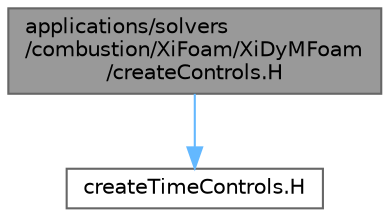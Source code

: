 digraph "applications/solvers/combustion/XiFoam/XiDyMFoam/createControls.H"
{
 // LATEX_PDF_SIZE
  bgcolor="transparent";
  edge [fontname=Helvetica,fontsize=10,labelfontname=Helvetica,labelfontsize=10];
  node [fontname=Helvetica,fontsize=10,shape=box,height=0.2,width=0.4];
  Node1 [id="Node000001",label="applications/solvers\l/combustion/XiFoam/XiDyMFoam\l/createControls.H",height=0.2,width=0.4,color="gray40", fillcolor="grey60", style="filled", fontcolor="black",tooltip=" "];
  Node1 -> Node2 [id="edge1_Node000001_Node000002",color="steelblue1",style="solid",tooltip=" "];
  Node2 [id="Node000002",label="createTimeControls.H",height=0.2,width=0.4,color="grey40", fillcolor="white", style="filled",URL="$createTimeControls_8H.html",tooltip="Read the control parameters used by setDeltaT."];
}
